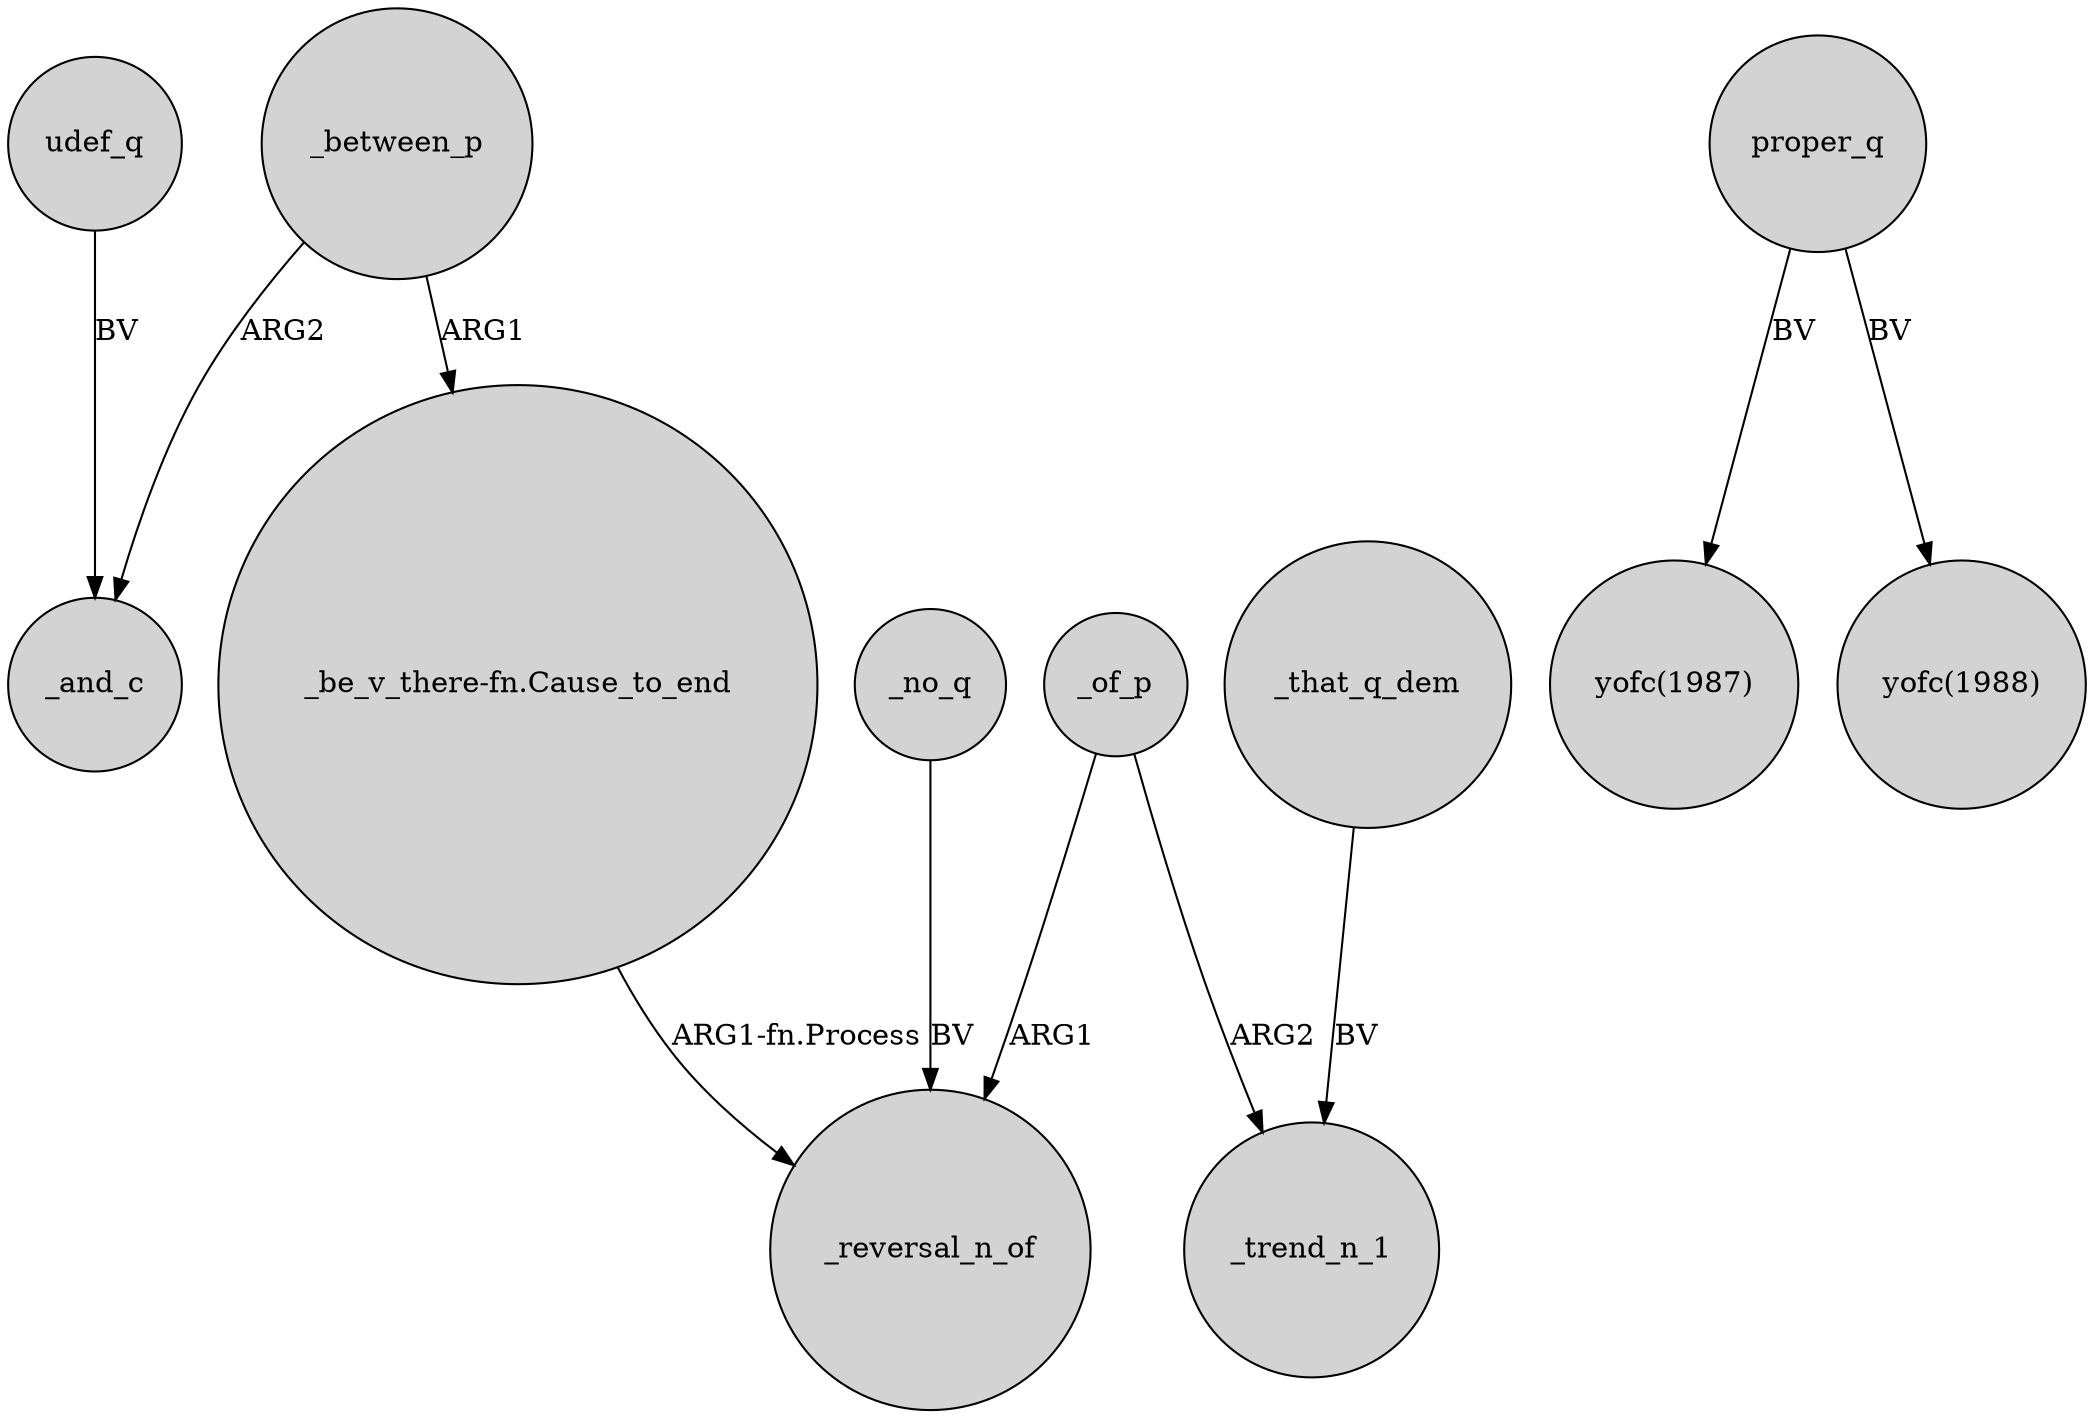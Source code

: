 digraph {
	node [shape=circle style=filled]
	_between_p -> "_be_v_there-fn.Cause_to_end" [label=ARG1]
	"_be_v_there-fn.Cause_to_end" -> _reversal_n_of [label="ARG1-fn.Process"]
	proper_q -> "yofc(1987)" [label=BV]
	_of_p -> _reversal_n_of [label=ARG1]
	udef_q -> _and_c [label=BV]
	_no_q -> _reversal_n_of [label=BV]
	proper_q -> "yofc(1988)" [label=BV]
	_of_p -> _trend_n_1 [label=ARG2]
	_between_p -> _and_c [label=ARG2]
	_that_q_dem -> _trend_n_1 [label=BV]
}
